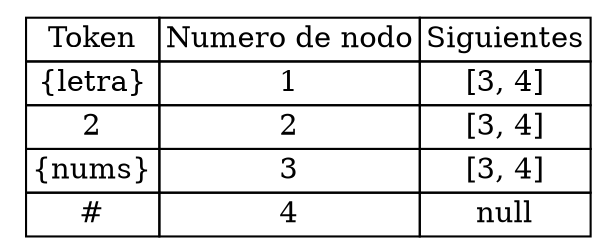 graph G {rankdir=LR;node [shape = plaintext];nextTable [label = <<table border="0" cellborder="1" cellspacing="0"><tr><td>Token</td><td>Numero de nodo</td><td>Siguientes</td></tr><tr><td>{letra}</td><td>1</td><td>[3, 4]</td></tr><tr><td>2</td><td>2</td><td>[3, 4]</td></tr><tr><td>{nums}</td><td>3</td><td>[3, 4]</td></tr><tr><td>#</td><td>4</td><td>null</td></tr></table>>];}
